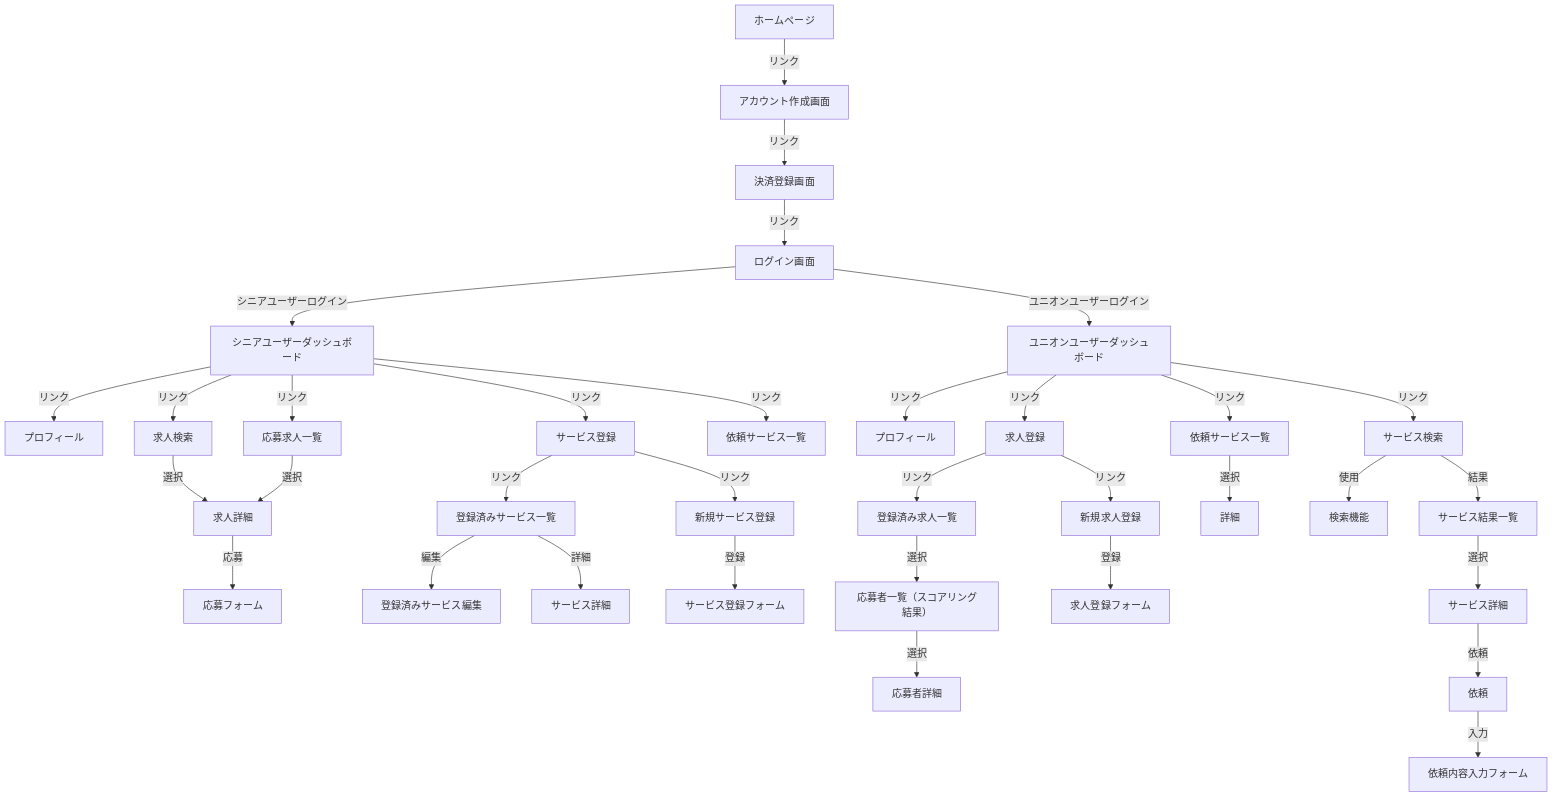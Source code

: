 graph TD
    A["ホームページ"]
    B["アカウント作成画面"]
    NEW["決済登録画面"]
    C["ログイン画面"]
    D["シニアユーザーダッシュボード"]
    E["ユニオンユーザーダッシュボード"]
    
    %% シニアユーザー関連
    F["プロフィール"]
    G["求人検索"]
    H["求人詳細"]
    I["応募フォーム"]
    J["応募求人一覧"]
    K["サービス登録"]
    L["登録済みサービス一覧"]
    M["登録済みサービス編集"]
    N["サービス詳細"]
    O["新規サービス登録"]
    P["サービス登録フォーム"]
    Q["依頼サービス一覧"]
    
    %% ユニオンユーザー関連
    R["プロフィール"]
    S["求人登録"]
    T["登録済み求人一覧"]
    U["応募者一覧（スコアリング結果）"]
    V["応募者詳細"]
    W["新規求人登録"]
    X["求人登録フォーム"]
    Y["依頼サービス一覧"]
    Z["詳細"]
    AA["サービス検索"]
    AB["検索機能"]
    AC["サービス結果一覧"]
    AD["サービス詳細"]
    AE["依頼"]
    AF["依頼内容入力フォーム"]

    A -->|リンク| B
    B -->|リンク| NEW
    NEW -->|リンク| C
    C -->|シニアユーザーログイン| D
    C -->|ユニオンユーザーログイン| E
    
    %% シニアユーザーダッシュボードからの遷移
    D -->|リンク| F
    D -->|リンク| G
    D -->|リンク| J
    D -->|リンク| K
    D -->|リンク| Q
    
    G -->|選択| H
    H -->|応募| I
    J -->|選択| H
    
    K -->|リンク| L
    K -->|リンク| O
    L -->|編集| M
    L -->|詳細| N
    O -->|登録| P
    
    %% ユニオンユーザーダッシュボードからの遷移
    E -->|リンク| R
    E -->|リンク| S
    E -->|リンク| Y
    E -->|リンク| AA
    
    S -->|リンク| T
    S -->|リンク| W
    T -->|選択| U
    U -->|選択| V
    W -->|登録| X
    
    Y -->|選択| Z
    
    AA -->|使用| AB
    AA -->|結果| AC
    AC -->|選択| AD
    AD -->|依頼| AE
    AE -->|入力| AF